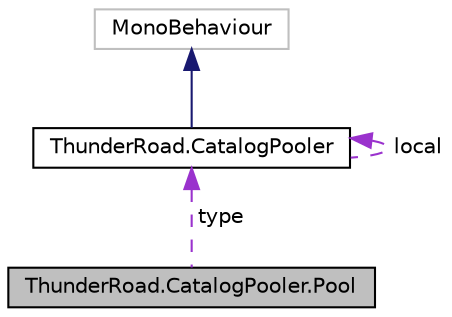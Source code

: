 digraph "ThunderRoad.CatalogPooler.Pool"
{
 // LATEX_PDF_SIZE
  edge [fontname="Helvetica",fontsize="10",labelfontname="Helvetica",labelfontsize="10"];
  node [fontname="Helvetica",fontsize="10",shape=record];
  Node1 [label="ThunderRoad.CatalogPooler.Pool",height=0.2,width=0.4,color="black", fillcolor="grey75", style="filled", fontcolor="black",tooltip="Class Pool."];
  Node2 -> Node1 [dir="back",color="darkorchid3",fontsize="10",style="dashed",label=" type" ,fontname="Helvetica"];
  Node2 [label="ThunderRoad.CatalogPooler",height=0.2,width=0.4,color="black", fillcolor="white", style="filled",URL="$class_thunder_road_1_1_catalog_pooler.html",tooltip="Class CatalogPooler. Implements the UnityEngine.MonoBehaviour"];
  Node3 -> Node2 [dir="back",color="midnightblue",fontsize="10",style="solid",fontname="Helvetica"];
  Node3 [label="MonoBehaviour",height=0.2,width=0.4,color="grey75", fillcolor="white", style="filled",tooltip=" "];
  Node2 -> Node2 [dir="back",color="darkorchid3",fontsize="10",style="dashed",label=" local" ,fontname="Helvetica"];
}

